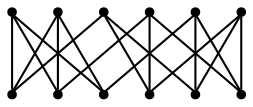 graph {
  node [shape=point,comment="{\"directed\":false,\"doi\":\"10.1007/11618058_1\",\"figure\":\"1\"}"]

  v0 [pos="1230.2288880813953,518.1666056315106"]
  v1 [pos="961.7413699127907,283.2916259765626"]
  v2 [pos="693.316488008721,283.2916259765626"]
  v3 [pos="1096.016351744186,283.2916259765626"]
  v4 [pos="1096.016351744186,518.1666056315106"]
  v5 [pos="1230.2288880813953,283.2916259765626"]
  v6 [pos="559.0415061773256,283.2916259765626"]
  v7 [pos="961.7413699127907,518.1666056315106"]
  v8 [pos="827.5289448582848,283.2916259765626"]
  v9 [pos="827.5289448582848,518.1666056315106"]
  v10 [pos="693.316488008721,518.1666056315106"]
  v11 [pos="559.0415061773256,518.1666056315106"]

  v0 -- v1 [id="-1",pos="1230.2288880813953,518.1666056315106 961.7413699127907,283.2916259765626 961.7413699127907,283.2916259765626 961.7413699127907,283.2916259765626"]
  v11 -- v1 [id="-2",pos="559.0415061773256,518.1666056315106 961.7413699127907,283.2916259765626 961.7413699127907,283.2916259765626 961.7413699127907,283.2916259765626"]
  v11 -- v8 [id="-3",pos="559.0415061773256,518.1666056315106 827.5289448582848,283.2916259765626 827.5289448582848,283.2916259765626 827.5289448582848,283.2916259765626"]
  v11 -- v5 [id="-4",pos="559.0415061773256,518.1666056315106 1230.2288880813953,283.2916259765626 1230.2288880813953,283.2916259765626 1230.2288880813953,283.2916259765626"]
  v10 -- v8 [id="-5",pos="693.316488008721,518.1666056315106 827.5289448582848,283.2916259765626 827.5289448582848,283.2916259765626 827.5289448582848,283.2916259765626"]
  v10 -- v6 [id="-6",pos="693.316488008721,518.1666056315106 559.0415061773256,283.2916259765626 559.0415061773256,283.2916259765626 559.0415061773256,283.2916259765626"]
  v10 -- v3 [id="-7",pos="693.316488008721,518.1666056315106 1096.016351744186,283.2916259765626 1096.016351744186,283.2916259765626 1096.016351744186,283.2916259765626"]
  v9 -- v2 [id="-8",pos="827.5289448582848,518.1666056315106 693.316488008721,283.2916259765626 693.316488008721,283.2916259765626 693.316488008721,283.2916259765626"]
  v9 -- v3 [id="-9",pos="827.5289448582848,518.1666056315106 1096.016351744186,283.2916259765626 1096.016351744186,283.2916259765626 1096.016351744186,283.2916259765626"]
  v9 -- v6 [id="-10",pos="827.5289448582848,518.1666056315106 559.0415061773256,283.2916259765626 559.0415061773256,283.2916259765626 559.0415061773256,283.2916259765626"]
  v7 -- v5 [id="-11",pos="961.7413699127907,518.1666056315106 1230.2288880813953,283.2916259765626 1230.2288880813953,283.2916259765626 1230.2288880813953,283.2916259765626"]
  v7 -- v1 [id="-12",pos="961.7413699127907,518.1666056315106 961.7413699127907,283.2916259765626 961.7413699127907,283.2916259765626 961.7413699127907,283.2916259765626"]
  v7 -- v8 [id="-13",pos="961.7413699127907,518.1666056315106 827.5289448582848,283.2916259765626 827.5289448582848,283.2916259765626 827.5289448582848,283.2916259765626"]
  v4 -- v6 [id="-14",pos="1096.016351744186,518.1666056315106 559.0415061773256,283.2916259765626 559.0415061773256,283.2916259765626 559.0415061773256,283.2916259765626"]
  v4 -- v5 [id="-15",pos="1096.016351744186,518.1666056315106 1230.2288880813953,283.2916259765626 1230.2288880813953,283.2916259765626 1230.2288880813953,283.2916259765626"]
  v4 -- v2 [id="-16",pos="1096.016351744186,518.1666056315106 693.316488008721,283.2916259765626 693.316488008721,283.2916259765626 693.316488008721,283.2916259765626"]
  v0 -- v3 [id="-17",pos="1230.2288880813953,518.1666056315106 1096.016351744186,283.2916259765626 1096.016351744186,283.2916259765626 1096.016351744186,283.2916259765626"]
  v0 -- v2 [id="-18",pos="1230.2288880813953,518.1666056315106 693.316488008721,283.2916259765626 693.316488008721,283.2916259765626 693.316488008721,283.2916259765626"]
}